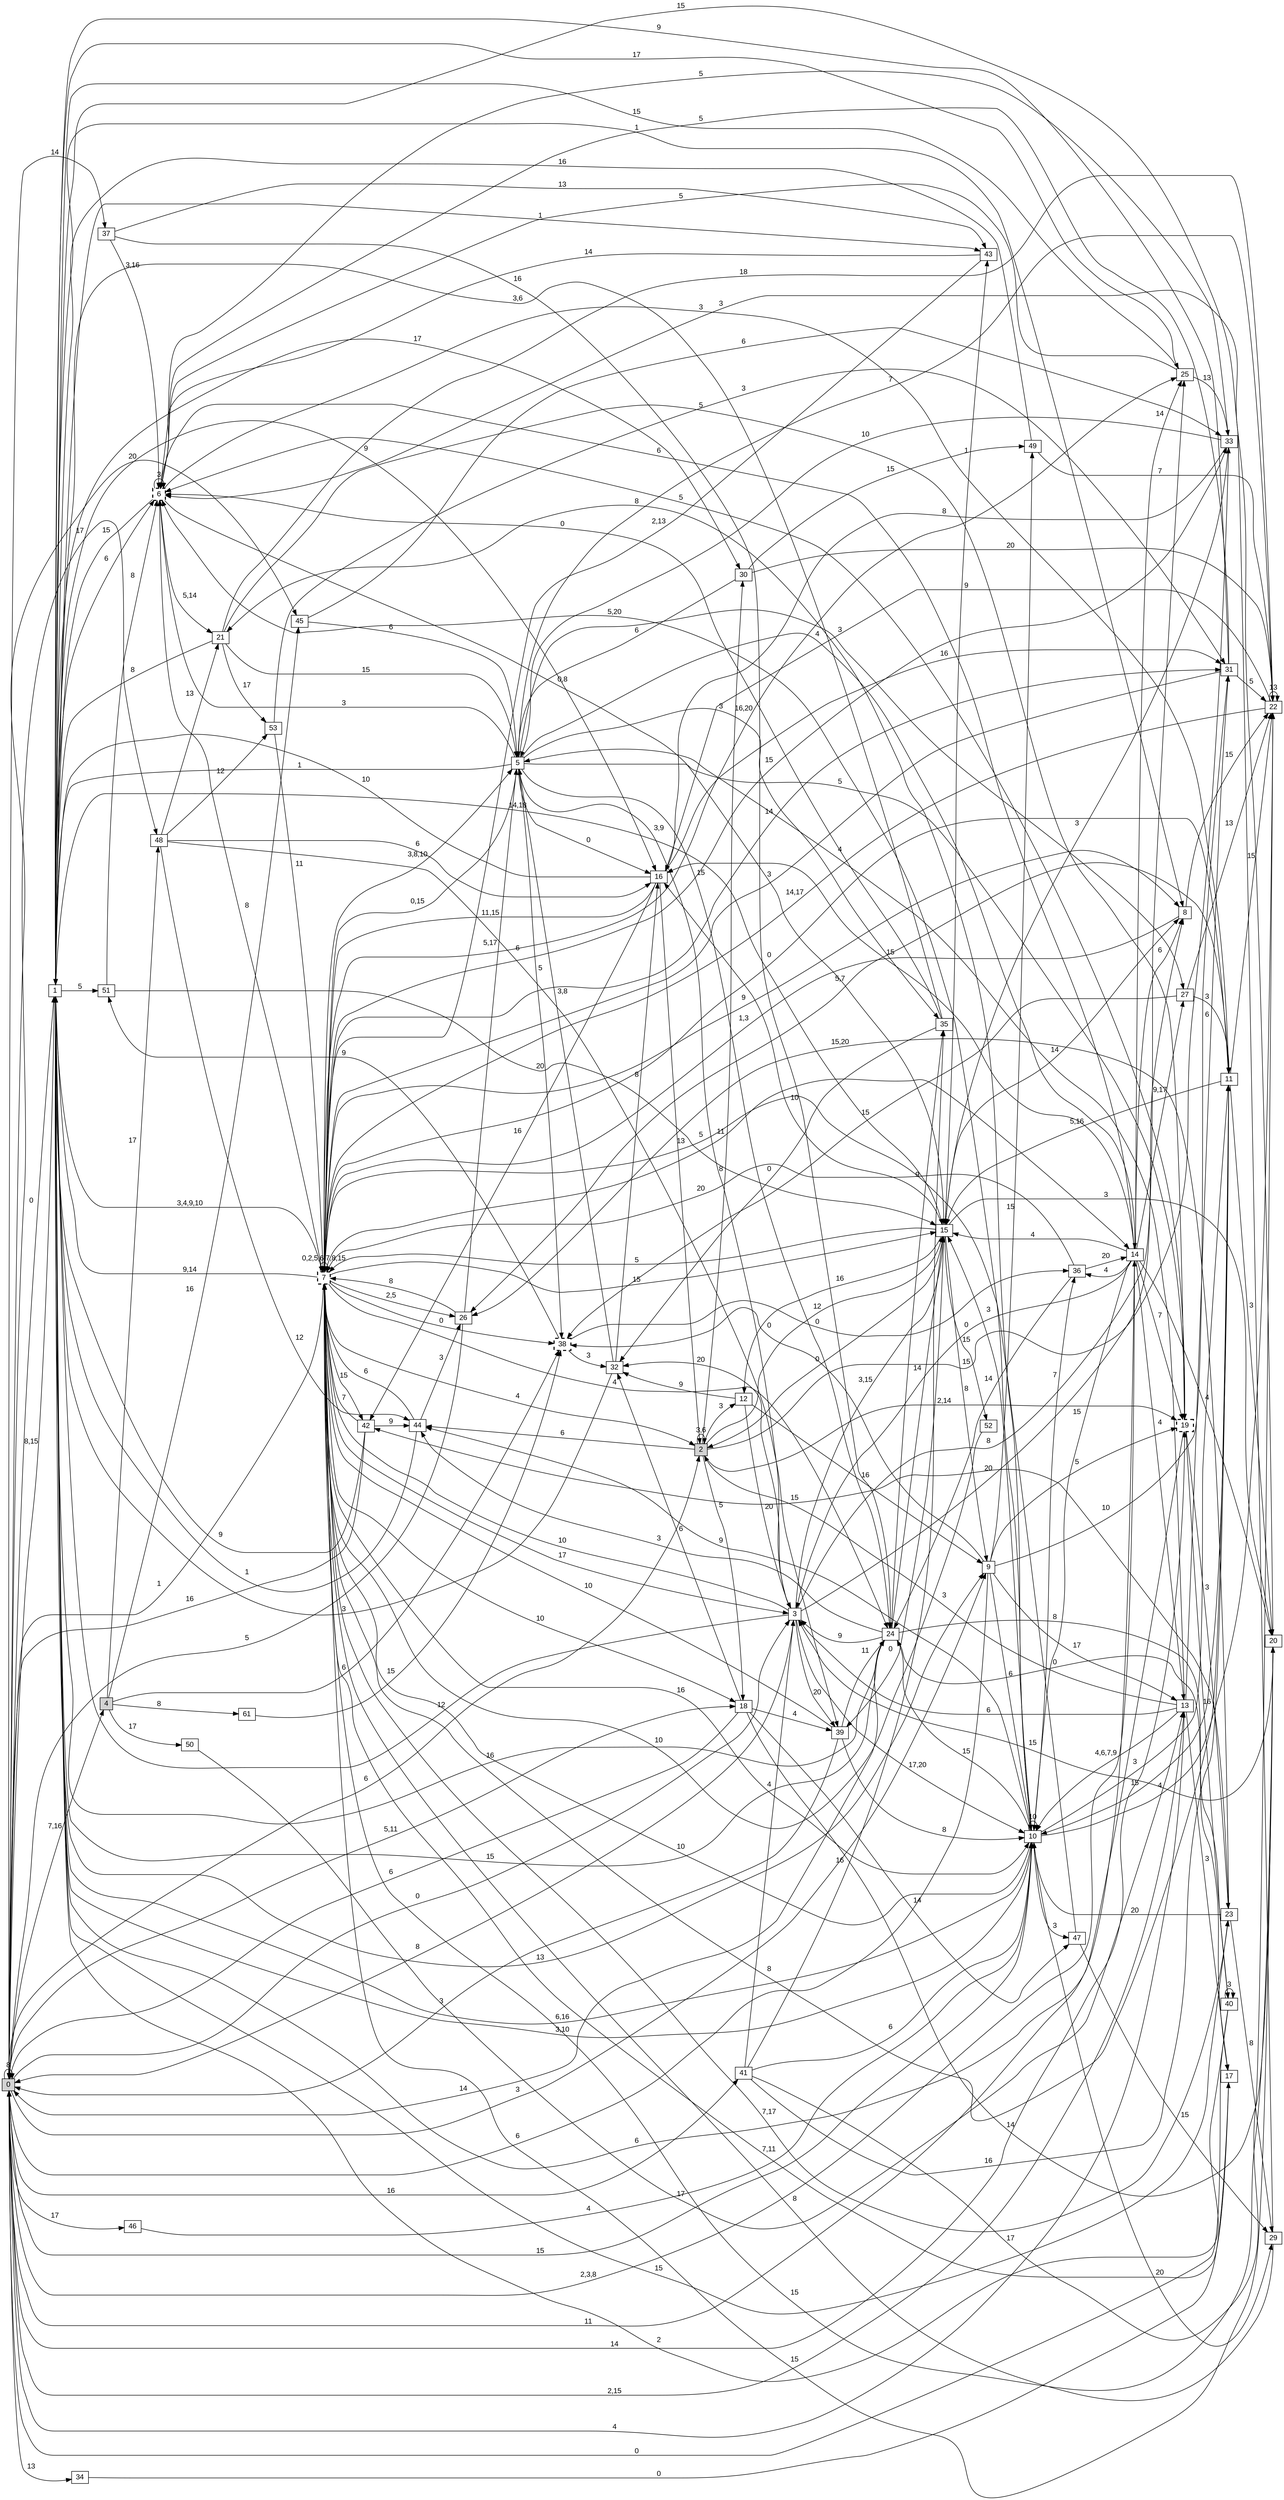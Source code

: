 digraph "NDFA" {
  rankdir=LR
  node [shape=box width=0.1 height=0.1 fontname=Arial]
  edge [fontname=Arial]
/* Estados */
 s0 [label="0" style="filled"] /* I:1 F:0 D:0 */
 s1 [label="1" ] /* I:0 F:0 D:0 */
 s2 [label="2" style="filled"] /* I:1 F:0 D:0 */
 s3 [label="3" ] /* I:0 F:0 D:0 */
 s4 [label="4" style="filled"] /* I:1 F:0 D:0 */
 s5 [label="5" ] /* I:0 F:0 D:0 */
 s6 [label="6" style="bold,dashed"] /* I:0 F:1 D:0 */
 s7 [label="7" style="bold,dashed"] /* I:0 F:1 D:0 */
 s8 [label="8" ] /* I:0 F:0 D:0 */
 s9 [label="9" ] /* I:0 F:0 D:0 */
 s10 [label="10" ] /* I:0 F:0 D:0 */
 s11 [label="11" ] /* I:0 F:0 D:0 */
 s12 [label="12" ] /* I:0 F:0 D:0 */
 s13 [label="13" ] /* I:0 F:0 D:0 */
 s14 [label="14" ] /* I:0 F:0 D:0 */
 s15 [label="15" ] /* I:0 F:0 D:0 */
 s16 [label="16" ] /* I:0 F:0 D:0 */
 s17 [label="17" ] /* I:0 F:0 D:0 */
 s18 [label="18" ] /* I:0 F:0 D:0 */
 s19 [label="19" style="bold,dashed"] /* I:0 F:1 D:0 */
 s20 [label="20" ] /* I:0 F:0 D:0 */
 s21 [label="21" ] /* I:0 F:0 D:0 */
 s22 [label="22" ] /* I:0 F:0 D:0 */
 s23 [label="23" ] /* I:0 F:0 D:0 */
 s24 [label="24" ] /* I:0 F:0 D:0 */
 s25 [label="25" ] /* I:0 F:0 D:0 */
 s26 [label="26" ] /* I:0 F:0 D:0 */
 s27 [label="27" ] /* I:0 F:0 D:0 */
 s29 [label="29" ] /* I:0 F:0 D:0 */
 s30 [label="30" ] /* I:0 F:0 D:0 */
 s31 [label="31" ] /* I:0 F:0 D:0 */
 s32 [label="32" ] /* I:0 F:0 D:0 */
 s33 [label="33" ] /* I:0 F:0 D:0 */
 s34 [label="34" ] /* I:0 F:0 D:0 */
 s35 [label="35" ] /* I:0 F:0 D:0 */
 s36 [label="36" ] /* I:0 F:0 D:0 */
 s37 [label="37" ] /* I:0 F:0 D:0 */
 s38 [label="38" style="bold,dashed"] /* I:0 F:1 D:0 */
 s39 [label="39" ] /* I:0 F:0 D:0 */
 s40 [label="40" ] /* I:0 F:0 D:0 */
 s41 [label="41" ] /* I:0 F:0 D:0 */
 s42 [label="42" ] /* I:0 F:0 D:0 */
 s43 [label="43" ] /* I:0 F:0 D:0 */
 s44 [label="44" ] /* I:0 F:0 D:0 */
 s45 [label="45" ] /* I:0 F:0 D:0 */
 s46 [label="46" ] /* I:0 F:0 D:0 */
 s47 [label="47" ] /* I:0 F:0 D:0 */
 s48 [label="48" ] /* I:0 F:0 D:0 */
 s49 [label="49" ] /* I:0 F:0 D:0 */
 s50 [label="50" ] /* I:0 F:0 D:0 */
 s51 [label="51" ] /* I:0 F:0 D:0 */
 s52 [label="52" ] /* I:0 F:0 D:0 */
 s53 [label="53" ] /* I:0 F:0 D:0 */
 s61 [label="61" ] /* I:0 F:0 D:0 */
/* Transiciones */
  s0 -> s0 [label="8"]
  s0 -> s1 [label="0"]
  s0 -> s2 [label="6"]
  s0 -> s3 [label="0"]
  s0 -> s4 [label="7,16"]
  s0 -> s9 [label="3"]
  s0 -> s10 [label="15"]
  s0 -> s13 [label="2,15"]
  s0 -> s14 [label="2,3,8"]
  s0 -> s18 [label="5,11"]
  s0 -> s19 [label="14"]
  s0 -> s34 [label="13"]
  s0 -> s37 [label="14"]
  s0 -> s41 [label="16"]
  s0 -> s45 [label="20"]
  s0 -> s46 [label="17"]
  s0 -> s48 [label="17"]
  s1 -> s0 [label="8,15"]
  s1 -> s6 [label="6"]
  s1 -> s7 [label="3,4,9,10"]
  s1 -> s8 [label="1"]
  s1 -> s9 [label="13"]
  s1 -> s10 [label="6,16"]
  s1 -> s15 [label="14,18"]
  s1 -> s16 [label="9"]
  s1 -> s23 [label="15"]
  s1 -> s24 [label="15"]
  s1 -> s25 [label="17"]
  s1 -> s30 [label="17"]
  s1 -> s43 [label="1"]
  s1 -> s51 [label="5"]
  s2 -> s2 [label="3,6"]
  s2 -> s12 [label="3"]
  s2 -> s15 [label="12"]
  s2 -> s18 [label="5"]
  s2 -> s19 [label="2,14"]
  s2 -> s30 [label="8"]
  s2 -> s33 [label="15"]
  s2 -> s44 [label="6"]
  s3 -> s0 [label="8"]
  s3 -> s1 [label="12"]
  s3 -> s5 [label="3,9"]
  s3 -> s7 [label="10"]
  s3 -> s8 [label="20"]
  s3 -> s10 [label="17,20"]
  s3 -> s15 [label="3,15"]
  s3 -> s25 [label="8"]
  s3 -> s32 [label="20"]
  s3 -> s39 [label="20"]
  s4 -> s38 [label="6"]
  s4 -> s45 [label="16"]
  s4 -> s48 [label="17"]
  s4 -> s50 [label="17"]
  s4 -> s61 [label="8"]
  s5 -> s1 [label="1"]
  s5 -> s6 [label="3"]
  s5 -> s7 [label="0,15"]
  s5 -> s14 [label="4"]
  s5 -> s16 [label="0"]
  s5 -> s19 [label="5"]
  s5 -> s22 [label="7"]
  s5 -> s24 [label="15"]
  s5 -> s27 [label="3"]
  s5 -> s35 [label="3"]
  s5 -> s38 [label="5"]
  s6 -> s1 [label="15"]
  s6 -> s6 [label="3"]
  s6 -> s11 [label="3"]
  s6 -> s15 [label="0,8"]
  s6 -> s21 [label="5,14"]
  s7 -> s0 [label="1"]
  s7 -> s1 [label="9,14"]
  s7 -> s2 [label="4"]
  s7 -> s3 [label="17"]
  s7 -> s5 [label="3,8,10"]
  s7 -> s6 [label="8"]
  s7 -> s7 [label="0,2,5,6,7,8,15"]
  s7 -> s8 [label="9"]
  s7 -> s10 [label="16"]
  s7 -> s11 [label="8"]
  s7 -> s14 [label="11"]
  s7 -> s15 [label="15"]
  s7 -> s18 [label="10"]
  s7 -> s20 [label="15"]
  s7 -> s23 [label="7,17"]
  s7 -> s24 [label="4"]
  s7 -> s25 [label="16,20"]
  s7 -> s26 [label="2,5"]
  s7 -> s31 [label="14"]
  s7 -> s33 [label="15"]
  s7 -> s38 [label="0"]
  s7 -> s42 [label="15"]
  s8 -> s7 [label="1,3"]
  s8 -> s22 [label="15"]
  s9 -> s0 [label="6"]
  s9 -> s10 [label="6"]
  s9 -> s13 [label="17"]
  s9 -> s19 [label="5"]
  s9 -> s31 [label="10"]
  s9 -> s38 [label="0"]
  s9 -> s49 [label="15"]
  s10 -> s1 [label="3,10"]
  s10 -> s6 [label="5,20"]
  s10 -> s7 [label="10"]
  s10 -> s10 [label="10"]
  s10 -> s11 [label="3"]
  s10 -> s15 [label="3"]
  s10 -> s21 [label="8"]
  s10 -> s22 [label="4"]
  s10 -> s24 [label="15"]
  s10 -> s29 [label="20"]
  s10 -> s36 [label="7"]
  s10 -> s44 [label="9"]
  s10 -> s47 [label="3"]
  s11 -> s7 [label="0"]
  s11 -> s10 [label="15"]
  s11 -> s15 [label="5,16"]
  s11 -> s20 [label="3"]
  s11 -> s22 [label="15"]
  s11 -> s26 [label="5,7"]
  s12 -> s3 [label="20"]
  s12 -> s9 [label="16"]
  s12 -> s32 [label="9"]
  s13 -> s0 [label="4"]
  s13 -> s2 [label="3"]
  s13 -> s3 [label="6"]
  s13 -> s5 [label="4"]
  s13 -> s10 [label="4,6,7,9"]
  s13 -> s17 [label="3"]
  s13 -> s31 [label="6"]
  s14 -> s0 [label="11"]
  s14 -> s3 [label="0"]
  s14 -> s6 [label="6"]
  s14 -> s8 [label="6"]
  s14 -> s10 [label="15"]
  s14 -> s13 [label="4"]
  s14 -> s15 [label="4"]
  s14 -> s16 [label="15"]
  s14 -> s19 [label="7"]
  s14 -> s20 [label="4"]
  s14 -> s25 [label="14"]
  s14 -> s27 [label="9,17"]
  s14 -> s36 [label="4"]
  s15 -> s2 [label="0"]
  s15 -> s7 [label="5"]
  s15 -> s8 [label="14"]
  s15 -> s9 [label="8"]
  s15 -> s12 [label="16"]
  s15 -> s16 [label="10"]
  s15 -> s20 [label="3"]
  s15 -> s39 [label="0"]
  s15 -> s43 [label="1"]
  s15 -> s52 [label="15"]
  s16 -> s1 [label="10"]
  s16 -> s2 [label="13"]
  s16 -> s7 [label="11,15"]
  s16 -> s31 [label="16"]
  s16 -> s42 [label="16"]
  s17 -> s7 [label="7,11"]
  s18 -> s0 [label="6"]
  s18 -> s20 [label="14"]
  s18 -> s32 [label="6"]
  s18 -> s39 [label="4"]
  s18 -> s47 [label="14"]
  s19 -> s1 [label="6"]
  s19 -> s6 [label="5"]
  s19 -> s23 [label="3"]
  s19 -> s40 [label="16"]
  s20 -> s3 [label="15"]
  s20 -> s6 [label="3"]
  s20 -> s7 [label="15"]
  s21 -> s1 [label="8"]
  s21 -> s5 [label="15"]
  s21 -> s19 [label="5"]
  s21 -> s22 [label="18"]
  s21 -> s53 [label="17"]
  s22 -> s7 [label="14,17"]
  s22 -> s16 [label="9"]
  s22 -> s22 [label="13"]
  s23 -> s10 [label="20"]
  s23 -> s26 [label="15,20"]
  s23 -> s29 [label="8"]
  s23 -> s42 [label="15"]
  s24 -> s0 [label="14"]
  s24 -> s1 [label="16"]
  s24 -> s3 [label="9"]
  s24 -> s15 [label="14"]
  s24 -> s17 [label="0"]
  s24 -> s35 [label="9"]
  s24 -> s40 [label="8"]
  s24 -> s44 [label="3"]
  s25 -> s1 [label="15"]
  s25 -> s6 [label="5"]
  s25 -> s33 [label="13"]
  s26 -> s0 [label="5"]
  s26 -> s5 [label="5,17"]
  s26 -> s7 [label="8"]
  s27 -> s11 [label="3"]
  s27 -> s22 [label="13"]
  s27 -> s38 [label="15"]
  s29 -> s1 [label="15"]
  s29 -> s7 [label="8"]
  s30 -> s5 [label="6"]
  s30 -> s22 [label="20"]
  s30 -> s49 [label="15"]
  s31 -> s1 [label="9"]
  s31 -> s6 [label="5"]
  s31 -> s7 [label="3"]
  s31 -> s22 [label="5"]
  s32 -> s1 [label="3"]
  s32 -> s5 [label="3,8"]
  s32 -> s16 [label="8"]
  s33 -> s5 [label="10"]
  s33 -> s6 [label="5"]
  s33 -> s15 [label="3"]
  s33 -> s16 [label="8"]
  s34 -> s17 [label="0"]
  s35 -> s1 [label="3,6"]
  s35 -> s6 [label="0"]
  s35 -> s32 [label="0"]
  s36 -> s7 [label="20"]
  s36 -> s14 [label="20"]
  s36 -> s24 [label="14"]
  s37 -> s6 [label="3,16"]
  s37 -> s24 [label="16"]
  s37 -> s43 [label="13"]
  s38 -> s32 [label="3"]
  s38 -> s36 [label="0"]
  s38 -> s51 [label="9"]
  s39 -> s0 [label="3"]
  s39 -> s7 [label="10"]
  s39 -> s10 [label="8"]
  s39 -> s24 [label="11"]
  s40 -> s0 [label="0"]
  s40 -> s1 [label="2"]
  s40 -> s40 [label="3"]
  s41 -> s3 [label="4"]
  s41 -> s10 [label="6"]
  s41 -> s11 [label="16"]
  s41 -> s22 [label="17"]
  s41 -> s35 [label="16"]
  s42 -> s0 [label="16"]
  s42 -> s1 [label="9"]
  s42 -> s7 [label="7"]
  s42 -> s44 [label="9"]
  s43 -> s6 [label="14"]
  s43 -> s7 [label="2,13"]
  s44 -> s1 [label="1"]
  s44 -> s7 [label="6"]
  s44 -> s26 [label="3"]
  s45 -> s5 [label="6"]
  s45 -> s33 [label="6"]
  s46 -> s10 [label="4"]
  s47 -> s7 [label="5"]
  s47 -> s29 [label="15"]
  s48 -> s16 [label="6"]
  s48 -> s21 [label="13"]
  s48 -> s39 [label="6"]
  s48 -> s44 [label="12"]
  s48 -> s53 [label="12"]
  s49 -> s1 [label="16"]
  s49 -> s22 [label="7"]
  s50 -> s13 [label="17"]
  s51 -> s6 [label="8"]
  s51 -> s15 [label="20"]
  s52 -> s7 [label="10"]
  s53 -> s7 [label="11"]
  s53 -> s31 [label="3"]
  s61 -> s38 [label="15"]
}
